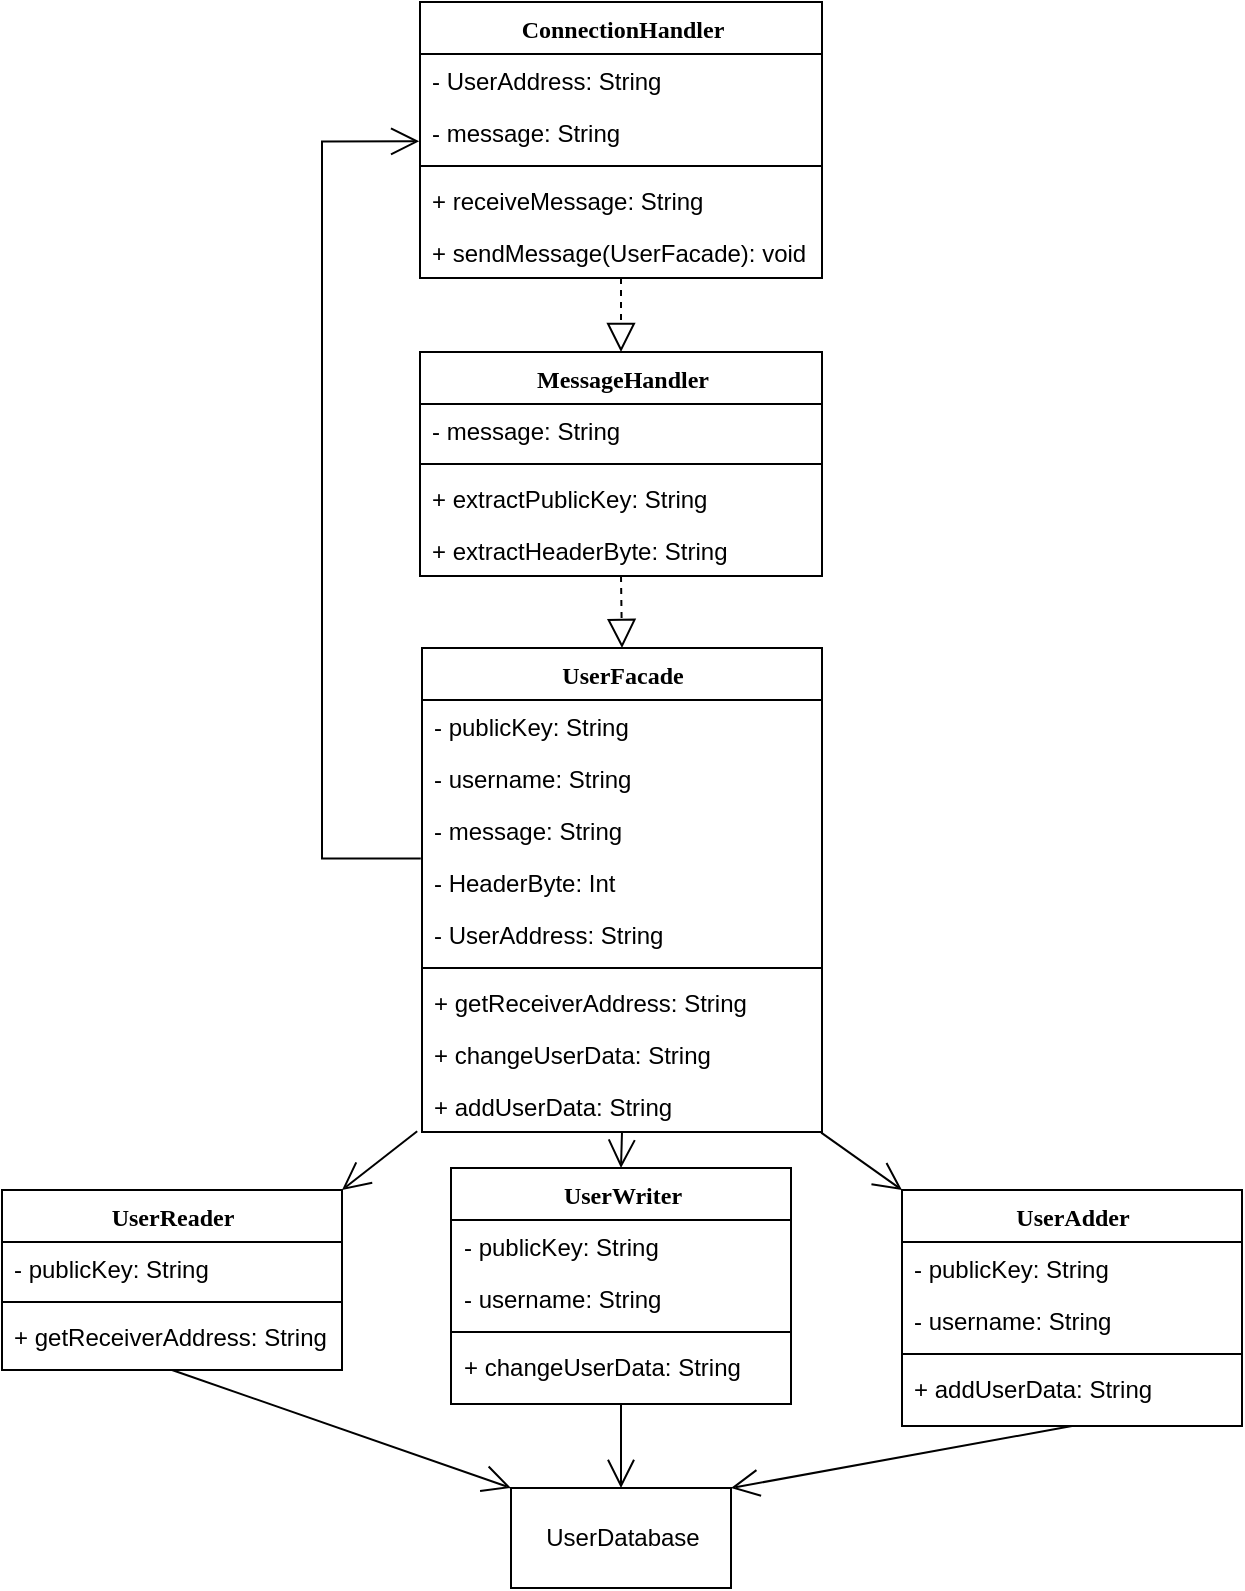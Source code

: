 <mxfile version="20.5.1" type="github">
  <diagram name="Page-1" id="6133507b-19e7-1e82-6fc7-422aa6c4b21f">
    <mxGraphModel dx="1422" dy="774" grid="1" gridSize="10" guides="1" tooltips="1" connect="1" arrows="1" fold="1" page="1" pageScale="1" pageWidth="1100" pageHeight="850" background="none" math="0" shadow="0">
      <root>
        <mxCell id="0" />
        <mxCell id="1" parent="0" />
        <mxCell id="78961159f06e98e8-17" value="ConnectionHandler" style="swimlane;html=1;fontStyle=1;align=center;verticalAlign=top;childLayout=stackLayout;horizontal=1;startSize=26;horizontalStack=0;resizeParent=1;resizeLast=0;collapsible=1;marginBottom=0;swimlaneFillColor=#ffffff;rounded=0;shadow=0;comic=0;labelBackgroundColor=none;strokeWidth=1;fillColor=none;fontFamily=Verdana;fontSize=12" parent="1" vertex="1">
          <mxGeometry x="439" y="17" width="201" height="138" as="geometry" />
        </mxCell>
        <mxCell id="78961159f06e98e8-23" value="- UserAddress: String" style="text;html=1;strokeColor=none;fillColor=none;align=left;verticalAlign=top;spacingLeft=4;spacingRight=4;whiteSpace=wrap;overflow=hidden;rotatable=0;points=[[0,0.5],[1,0.5]];portConstraint=eastwest;" parent="78961159f06e98e8-17" vertex="1">
          <mxGeometry y="26" width="201" height="26" as="geometry" />
        </mxCell>
        <mxCell id="IudhY9g9ntLvRlkSBWxy-40" value="- message: String" style="text;strokeColor=none;fillColor=none;align=left;verticalAlign=top;spacingLeft=4;spacingRight=4;overflow=hidden;rotatable=0;points=[[0,0.5],[1,0.5]];portConstraint=eastwest;" vertex="1" parent="78961159f06e98e8-17">
          <mxGeometry y="52" width="201" height="26" as="geometry" />
        </mxCell>
        <mxCell id="78961159f06e98e8-19" value="" style="line;html=1;strokeWidth=1;fillColor=none;align=left;verticalAlign=middle;spacingTop=-1;spacingLeft=3;spacingRight=3;rotatable=0;labelPosition=right;points=[];portConstraint=eastwest;" parent="78961159f06e98e8-17" vertex="1">
          <mxGeometry y="78" width="201" height="8" as="geometry" />
        </mxCell>
        <mxCell id="78961159f06e98e8-27" value="+ receiveMessage: String" style="text;html=1;strokeColor=none;fillColor=none;align=left;verticalAlign=top;spacingLeft=4;spacingRight=4;whiteSpace=wrap;overflow=hidden;rotatable=0;points=[[0,0.5],[1,0.5]];portConstraint=eastwest;" parent="78961159f06e98e8-17" vertex="1">
          <mxGeometry y="86" width="201" height="26" as="geometry" />
        </mxCell>
        <mxCell id="IudhY9g9ntLvRlkSBWxy-22" value="+ sendMessage(UserFacade): void" style="text;strokeColor=none;fillColor=none;align=left;verticalAlign=top;spacingLeft=4;spacingRight=4;overflow=hidden;rotatable=0;points=[[0,0.5],[1,0.5]];portConstraint=eastwest;" vertex="1" parent="78961159f06e98e8-17">
          <mxGeometry y="112" width="201" height="26" as="geometry" />
        </mxCell>
        <mxCell id="78961159f06e98e8-43" value="MessageHandler" style="swimlane;html=1;fontStyle=1;align=center;verticalAlign=top;childLayout=stackLayout;horizontal=1;startSize=26;horizontalStack=0;resizeParent=1;resizeLast=0;collapsible=1;marginBottom=0;swimlaneFillColor=#ffffff;rounded=0;shadow=0;comic=0;labelBackgroundColor=none;strokeWidth=1;fillColor=none;fontFamily=Verdana;fontSize=12" parent="1" vertex="1">
          <mxGeometry x="439" y="192" width="201" height="112" as="geometry" />
        </mxCell>
        <mxCell id="78961159f06e98e8-44" value="- message: String" style="text;html=1;strokeColor=none;fillColor=none;align=left;verticalAlign=top;spacingLeft=4;spacingRight=4;whiteSpace=wrap;overflow=hidden;rotatable=0;points=[[0,0.5],[1,0.5]];portConstraint=eastwest;" parent="78961159f06e98e8-43" vertex="1">
          <mxGeometry y="26" width="201" height="26" as="geometry" />
        </mxCell>
        <mxCell id="78961159f06e98e8-51" value="" style="line;html=1;strokeWidth=1;fillColor=none;align=left;verticalAlign=middle;spacingTop=-1;spacingLeft=3;spacingRight=3;rotatable=0;labelPosition=right;points=[];portConstraint=eastwest;" parent="78961159f06e98e8-43" vertex="1">
          <mxGeometry y="52" width="201" height="8" as="geometry" />
        </mxCell>
        <mxCell id="78961159f06e98e8-52" value="+ extractPublicKey: String" style="text;html=1;strokeColor=none;fillColor=none;align=left;verticalAlign=top;spacingLeft=4;spacingRight=4;whiteSpace=wrap;overflow=hidden;rotatable=0;points=[[0,0.5],[1,0.5]];portConstraint=eastwest;" parent="78961159f06e98e8-43" vertex="1">
          <mxGeometry y="60" width="201" height="26" as="geometry" />
        </mxCell>
        <mxCell id="IudhY9g9ntLvRlkSBWxy-45" value="+ extractHeaderByte: String" style="text;strokeColor=none;fillColor=none;align=left;verticalAlign=top;spacingLeft=4;spacingRight=4;overflow=hidden;rotatable=0;points=[[0,0.5],[1,0.5]];portConstraint=eastwest;" vertex="1" parent="78961159f06e98e8-43">
          <mxGeometry y="86" width="201" height="26" as="geometry" />
        </mxCell>
        <mxCell id="IudhY9g9ntLvRlkSBWxy-1" value="UserFacade" style="swimlane;html=1;fontStyle=1;align=center;verticalAlign=top;childLayout=stackLayout;horizontal=1;startSize=26;horizontalStack=0;resizeParent=1;resizeLast=0;collapsible=1;marginBottom=0;swimlaneFillColor=#ffffff;rounded=0;shadow=0;comic=0;labelBackgroundColor=none;strokeWidth=1;fillColor=none;fontFamily=Verdana;fontSize=12" vertex="1" parent="1">
          <mxGeometry x="440" y="340" width="200" height="242" as="geometry" />
        </mxCell>
        <mxCell id="IudhY9g9ntLvRlkSBWxy-2" value="- publicKey: String" style="text;html=1;strokeColor=none;fillColor=none;align=left;verticalAlign=top;spacingLeft=4;spacingRight=4;whiteSpace=wrap;overflow=hidden;rotatable=0;points=[[0,0.5],[1,0.5]];portConstraint=eastwest;" vertex="1" parent="IudhY9g9ntLvRlkSBWxy-1">
          <mxGeometry y="26" width="200" height="26" as="geometry" />
        </mxCell>
        <mxCell id="IudhY9g9ntLvRlkSBWxy-3" value="- username: String" style="text;html=1;strokeColor=none;fillColor=none;align=left;verticalAlign=top;spacingLeft=4;spacingRight=4;whiteSpace=wrap;overflow=hidden;rotatable=0;points=[[0,0.5],[1,0.5]];portConstraint=eastwest;" vertex="1" parent="IudhY9g9ntLvRlkSBWxy-1">
          <mxGeometry y="52" width="200" height="26" as="geometry" />
        </mxCell>
        <mxCell id="IudhY9g9ntLvRlkSBWxy-42" value="- message: String" style="text;strokeColor=none;fillColor=none;align=left;verticalAlign=top;spacingLeft=4;spacingRight=4;overflow=hidden;rotatable=0;points=[[0,0.5],[1,0.5]];portConstraint=eastwest;" vertex="1" parent="IudhY9g9ntLvRlkSBWxy-1">
          <mxGeometry y="78" width="200" height="26" as="geometry" />
        </mxCell>
        <mxCell id="IudhY9g9ntLvRlkSBWxy-46" value="- HeaderByte: Int" style="text;strokeColor=none;fillColor=none;align=left;verticalAlign=top;spacingLeft=4;spacingRight=4;overflow=hidden;rotatable=0;points=[[0,0.5],[1,0.5]];portConstraint=eastwest;" vertex="1" parent="IudhY9g9ntLvRlkSBWxy-1">
          <mxGeometry y="104" width="200" height="26" as="geometry" />
        </mxCell>
        <mxCell id="IudhY9g9ntLvRlkSBWxy-47" value="- UserAddress: String" style="text;strokeColor=none;fillColor=none;align=left;verticalAlign=top;spacingLeft=4;spacingRight=4;overflow=hidden;rotatable=0;points=[[0,0.5],[1,0.5]];portConstraint=eastwest;" vertex="1" parent="IudhY9g9ntLvRlkSBWxy-1">
          <mxGeometry y="130" width="200" height="26" as="geometry" />
        </mxCell>
        <mxCell id="IudhY9g9ntLvRlkSBWxy-4" value="" style="line;html=1;strokeWidth=1;fillColor=none;align=left;verticalAlign=middle;spacingTop=-1;spacingLeft=3;spacingRight=3;rotatable=0;labelPosition=right;points=[];portConstraint=eastwest;" vertex="1" parent="IudhY9g9ntLvRlkSBWxy-1">
          <mxGeometry y="156" width="200" height="8" as="geometry" />
        </mxCell>
        <mxCell id="IudhY9g9ntLvRlkSBWxy-5" value="+ getReceiverAddress: String" style="text;html=1;strokeColor=none;fillColor=none;align=left;verticalAlign=top;spacingLeft=4;spacingRight=4;whiteSpace=wrap;overflow=hidden;rotatable=0;points=[[0,0.5],[1,0.5]];portConstraint=eastwest;" vertex="1" parent="IudhY9g9ntLvRlkSBWxy-1">
          <mxGeometry y="164" width="200" height="26" as="geometry" />
        </mxCell>
        <mxCell id="IudhY9g9ntLvRlkSBWxy-33" value="+ changeUserData: String" style="text;strokeColor=none;fillColor=none;align=left;verticalAlign=top;spacingLeft=4;spacingRight=4;overflow=hidden;rotatable=0;points=[[0,0.5],[1,0.5]];portConstraint=eastwest;" vertex="1" parent="IudhY9g9ntLvRlkSBWxy-1">
          <mxGeometry y="190" width="200" height="26" as="geometry" />
        </mxCell>
        <mxCell id="IudhY9g9ntLvRlkSBWxy-39" value="+ addUserData: String" style="text;strokeColor=none;fillColor=none;align=left;verticalAlign=top;spacingLeft=4;spacingRight=4;overflow=hidden;rotatable=0;points=[[0,0.5],[1,0.5]];portConstraint=eastwest;" vertex="1" parent="IudhY9g9ntLvRlkSBWxy-1">
          <mxGeometry y="216" width="200" height="26" as="geometry" />
        </mxCell>
        <mxCell id="IudhY9g9ntLvRlkSBWxy-6" value="UserAdder" style="swimlane;html=1;fontStyle=1;align=center;verticalAlign=top;childLayout=stackLayout;horizontal=1;startSize=26;horizontalStack=0;resizeParent=1;resizeLast=0;collapsible=1;marginBottom=0;swimlaneFillColor=#ffffff;rounded=0;shadow=0;comic=0;labelBackgroundColor=none;strokeWidth=1;fillColor=none;fontFamily=Verdana;fontSize=12" vertex="1" parent="1">
          <mxGeometry x="680" y="611" width="170" height="118" as="geometry" />
        </mxCell>
        <mxCell id="IudhY9g9ntLvRlkSBWxy-7" value="- publicKey: String" style="text;html=1;strokeColor=none;fillColor=none;align=left;verticalAlign=top;spacingLeft=4;spacingRight=4;whiteSpace=wrap;overflow=hidden;rotatable=0;points=[[0,0.5],[1,0.5]];portConstraint=eastwest;" vertex="1" parent="IudhY9g9ntLvRlkSBWxy-6">
          <mxGeometry y="26" width="170" height="26" as="geometry" />
        </mxCell>
        <mxCell id="IudhY9g9ntLvRlkSBWxy-8" value="- username: String" style="text;html=1;strokeColor=none;fillColor=none;align=left;verticalAlign=top;spacingLeft=4;spacingRight=4;whiteSpace=wrap;overflow=hidden;rotatable=0;points=[[0,0.5],[1,0.5]];portConstraint=eastwest;" vertex="1" parent="IudhY9g9ntLvRlkSBWxy-6">
          <mxGeometry y="52" width="170" height="26" as="geometry" />
        </mxCell>
        <mxCell id="IudhY9g9ntLvRlkSBWxy-9" value="" style="line;html=1;strokeWidth=1;fillColor=none;align=left;verticalAlign=middle;spacingTop=-1;spacingLeft=3;spacingRight=3;rotatable=0;labelPosition=right;points=[];portConstraint=eastwest;" vertex="1" parent="IudhY9g9ntLvRlkSBWxy-6">
          <mxGeometry y="78" width="170" height="8" as="geometry" />
        </mxCell>
        <mxCell id="IudhY9g9ntLvRlkSBWxy-10" value="+ addUserData: String" style="text;html=1;strokeColor=none;fillColor=none;align=left;verticalAlign=top;spacingLeft=4;spacingRight=4;whiteSpace=wrap;overflow=hidden;rotatable=0;points=[[0,0.5],[1,0.5]];portConstraint=eastwest;" vertex="1" parent="IudhY9g9ntLvRlkSBWxy-6">
          <mxGeometry y="86" width="170" height="26" as="geometry" />
        </mxCell>
        <mxCell id="IudhY9g9ntLvRlkSBWxy-11" value="UserWriter" style="swimlane;html=1;fontStyle=1;align=center;verticalAlign=top;childLayout=stackLayout;horizontal=1;startSize=26;horizontalStack=0;resizeParent=1;resizeLast=0;collapsible=1;marginBottom=0;swimlaneFillColor=#ffffff;rounded=0;shadow=0;comic=0;labelBackgroundColor=none;strokeWidth=1;fillColor=none;fontFamily=Verdana;fontSize=12" vertex="1" parent="1">
          <mxGeometry x="454.5" y="600" width="170" height="118" as="geometry" />
        </mxCell>
        <mxCell id="IudhY9g9ntLvRlkSBWxy-12" value="- publicKey: String" style="text;html=1;strokeColor=none;fillColor=none;align=left;verticalAlign=top;spacingLeft=4;spacingRight=4;whiteSpace=wrap;overflow=hidden;rotatable=0;points=[[0,0.5],[1,0.5]];portConstraint=eastwest;" vertex="1" parent="IudhY9g9ntLvRlkSBWxy-11">
          <mxGeometry y="26" width="170" height="26" as="geometry" />
        </mxCell>
        <mxCell id="IudhY9g9ntLvRlkSBWxy-13" value="- username: String" style="text;html=1;strokeColor=none;fillColor=none;align=left;verticalAlign=top;spacingLeft=4;spacingRight=4;whiteSpace=wrap;overflow=hidden;rotatable=0;points=[[0,0.5],[1,0.5]];portConstraint=eastwest;" vertex="1" parent="IudhY9g9ntLvRlkSBWxy-11">
          <mxGeometry y="52" width="170" height="26" as="geometry" />
        </mxCell>
        <mxCell id="IudhY9g9ntLvRlkSBWxy-14" value="" style="line;html=1;strokeWidth=1;fillColor=none;align=left;verticalAlign=middle;spacingTop=-1;spacingLeft=3;spacingRight=3;rotatable=0;labelPosition=right;points=[];portConstraint=eastwest;" vertex="1" parent="IudhY9g9ntLvRlkSBWxy-11">
          <mxGeometry y="78" width="170" height="8" as="geometry" />
        </mxCell>
        <mxCell id="IudhY9g9ntLvRlkSBWxy-15" value="+ changeUserData: String" style="text;html=1;strokeColor=none;fillColor=none;align=left;verticalAlign=top;spacingLeft=4;spacingRight=4;whiteSpace=wrap;overflow=hidden;rotatable=0;points=[[0,0.5],[1,0.5]];portConstraint=eastwest;" vertex="1" parent="IudhY9g9ntLvRlkSBWxy-11">
          <mxGeometry y="86" width="170" height="26" as="geometry" />
        </mxCell>
        <mxCell id="IudhY9g9ntLvRlkSBWxy-16" value="UserReader" style="swimlane;html=1;fontStyle=1;align=center;verticalAlign=top;childLayout=stackLayout;horizontal=1;startSize=26;horizontalStack=0;resizeParent=1;resizeLast=0;collapsible=1;marginBottom=0;swimlaneFillColor=#ffffff;rounded=0;shadow=0;comic=0;labelBackgroundColor=none;strokeWidth=1;fillColor=none;fontFamily=Verdana;fontSize=12" vertex="1" parent="1">
          <mxGeometry x="230" y="611" width="170" height="90" as="geometry" />
        </mxCell>
        <mxCell id="IudhY9g9ntLvRlkSBWxy-17" value="- publicKey: String" style="text;html=1;strokeColor=none;fillColor=none;align=left;verticalAlign=top;spacingLeft=4;spacingRight=4;whiteSpace=wrap;overflow=hidden;rotatable=0;points=[[0,0.5],[1,0.5]];portConstraint=eastwest;" vertex="1" parent="IudhY9g9ntLvRlkSBWxy-16">
          <mxGeometry y="26" width="170" height="26" as="geometry" />
        </mxCell>
        <mxCell id="IudhY9g9ntLvRlkSBWxy-19" value="" style="line;html=1;strokeWidth=1;fillColor=none;align=left;verticalAlign=middle;spacingTop=-1;spacingLeft=3;spacingRight=3;rotatable=0;labelPosition=right;points=[];portConstraint=eastwest;" vertex="1" parent="IudhY9g9ntLvRlkSBWxy-16">
          <mxGeometry y="52" width="170" height="8" as="geometry" />
        </mxCell>
        <mxCell id="IudhY9g9ntLvRlkSBWxy-20" value="+ getReceiverAddress: String" style="text;html=1;strokeColor=none;fillColor=none;align=left;verticalAlign=top;spacingLeft=4;spacingRight=4;whiteSpace=wrap;overflow=hidden;rotatable=0;points=[[0,0.5],[1,0.5]];portConstraint=eastwest;" vertex="1" parent="IudhY9g9ntLvRlkSBWxy-16">
          <mxGeometry y="60" width="170" height="26" as="geometry" />
        </mxCell>
        <mxCell id="IudhY9g9ntLvRlkSBWxy-21" value="" style="endArrow=block;dashed=1;endFill=0;endSize=12;html=1;rounded=0;exitX=0.5;exitY=1;exitDx=0;exitDy=0;entryX=0.5;entryY=0;entryDx=0;entryDy=0;" edge="1" parent="1" source="78961159f06e98e8-17" target="78961159f06e98e8-43">
          <mxGeometry width="160" relative="1" as="geometry">
            <mxPoint x="389" y="461" as="sourcePoint" />
            <mxPoint x="549" y="461" as="targetPoint" />
          </mxGeometry>
        </mxCell>
        <mxCell id="IudhY9g9ntLvRlkSBWxy-24" value="" style="endArrow=block;dashed=1;endFill=0;endSize=12;html=1;rounded=0;exitX=0.5;exitY=1;exitDx=0;exitDy=0;entryX=0.5;entryY=0;entryDx=0;entryDy=0;" edge="1" parent="1" source="78961159f06e98e8-43" target="IudhY9g9ntLvRlkSBWxy-1">
          <mxGeometry width="160" relative="1" as="geometry">
            <mxPoint x="389" y="461" as="sourcePoint" />
            <mxPoint x="559" y="360" as="targetPoint" />
          </mxGeometry>
        </mxCell>
        <mxCell id="IudhY9g9ntLvRlkSBWxy-25" value="" style="endArrow=open;endFill=1;endSize=12;html=1;rounded=0;exitX=0.5;exitY=1;exitDx=0;exitDy=0;entryX=0.5;entryY=0;entryDx=0;entryDy=0;" edge="1" parent="1" source="IudhY9g9ntLvRlkSBWxy-1" target="IudhY9g9ntLvRlkSBWxy-11">
          <mxGeometry width="160" relative="1" as="geometry">
            <mxPoint x="390" y="460" as="sourcePoint" />
            <mxPoint x="550" y="460" as="targetPoint" />
          </mxGeometry>
        </mxCell>
        <mxCell id="IudhY9g9ntLvRlkSBWxy-29" value="UserDatabase" style="html=1;" vertex="1" parent="1">
          <mxGeometry x="484.5" y="760" width="110" height="50" as="geometry" />
        </mxCell>
        <mxCell id="IudhY9g9ntLvRlkSBWxy-30" value="" style="endArrow=open;endFill=1;endSize=12;html=1;rounded=0;exitX=0.5;exitY=1;exitDx=0;exitDy=0;entryX=0;entryY=0;entryDx=0;entryDy=0;" edge="1" parent="1" source="IudhY9g9ntLvRlkSBWxy-16" target="IudhY9g9ntLvRlkSBWxy-29">
          <mxGeometry width="160" relative="1" as="geometry">
            <mxPoint x="390" y="634" as="sourcePoint" />
            <mxPoint x="550" y="634" as="targetPoint" />
          </mxGeometry>
        </mxCell>
        <mxCell id="IudhY9g9ntLvRlkSBWxy-31" value="" style="endArrow=open;endFill=1;endSize=12;html=1;rounded=0;exitX=0.5;exitY=1;exitDx=0;exitDy=0;entryX=0.5;entryY=0;entryDx=0;entryDy=0;" edge="1" parent="1" source="IudhY9g9ntLvRlkSBWxy-11" target="IudhY9g9ntLvRlkSBWxy-29">
          <mxGeometry width="160" relative="1" as="geometry">
            <mxPoint x="390" y="634" as="sourcePoint" />
            <mxPoint x="550" y="634" as="targetPoint" />
          </mxGeometry>
        </mxCell>
        <mxCell id="IudhY9g9ntLvRlkSBWxy-32" value="" style="endArrow=open;endFill=1;endSize=12;html=1;rounded=0;exitX=0.5;exitY=1;exitDx=0;exitDy=0;entryX=1;entryY=0;entryDx=0;entryDy=0;" edge="1" parent="1" source="IudhY9g9ntLvRlkSBWxy-6" target="IudhY9g9ntLvRlkSBWxy-29">
          <mxGeometry width="160" relative="1" as="geometry">
            <mxPoint x="390" y="634" as="sourcePoint" />
            <mxPoint x="550" y="634" as="targetPoint" />
          </mxGeometry>
        </mxCell>
        <mxCell id="IudhY9g9ntLvRlkSBWxy-37" value="" style="endArrow=open;endFill=1;endSize=12;html=1;rounded=0;exitX=-0.012;exitY=0.984;exitDx=0;exitDy=0;exitPerimeter=0;entryX=1;entryY=0;entryDx=0;entryDy=0;" edge="1" parent="1" source="IudhY9g9ntLvRlkSBWxy-39" target="IudhY9g9ntLvRlkSBWxy-16">
          <mxGeometry width="160" relative="1" as="geometry">
            <mxPoint x="390" y="460" as="sourcePoint" />
            <mxPoint x="550" y="460" as="targetPoint" />
          </mxGeometry>
        </mxCell>
        <mxCell id="IudhY9g9ntLvRlkSBWxy-38" value="" style="endArrow=open;endFill=1;endSize=12;html=1;rounded=0;exitX=0.998;exitY=1.011;exitDx=0;exitDy=0;exitPerimeter=0;entryX=0;entryY=0;entryDx=0;entryDy=0;" edge="1" parent="1" source="IudhY9g9ntLvRlkSBWxy-39" target="IudhY9g9ntLvRlkSBWxy-6">
          <mxGeometry width="160" relative="1" as="geometry">
            <mxPoint x="451.53" y="556.7" as="sourcePoint" />
            <mxPoint x="420.0" y="610" as="targetPoint" />
          </mxGeometry>
        </mxCell>
        <mxCell id="IudhY9g9ntLvRlkSBWxy-48" value="" style="endArrow=open;endFill=1;endSize=12;html=1;rounded=0;exitX=-0.003;exitY=1.05;exitDx=0;exitDy=0;exitPerimeter=0;entryX=-0.002;entryY=0.68;entryDx=0;entryDy=0;entryPerimeter=0;edgeStyle=orthogonalEdgeStyle;" edge="1" parent="1" source="IudhY9g9ntLvRlkSBWxy-42" target="IudhY9g9ntLvRlkSBWxy-40">
          <mxGeometry width="160" relative="1" as="geometry">
            <mxPoint x="390" y="460" as="sourcePoint" />
            <mxPoint x="340" y="160" as="targetPoint" />
            <Array as="points">
              <mxPoint x="390" y="445" />
              <mxPoint x="390" y="87" />
            </Array>
          </mxGeometry>
        </mxCell>
      </root>
    </mxGraphModel>
  </diagram>
</mxfile>
